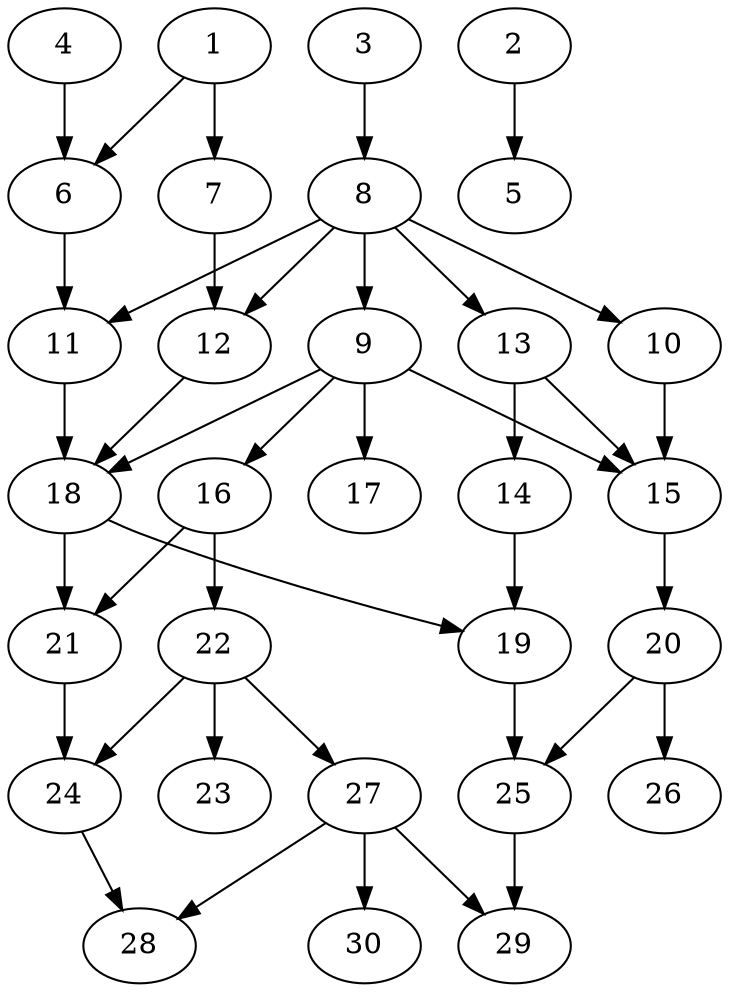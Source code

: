 // DAG automatically generated by daggen at Thu Oct  3 14:04:18 2019
// ./daggen --dot -n 30 --ccr 0.3 --fat 0.5 --regular 0.9 --density 0.5 --mindata 5242880 --maxdata 52428800 
digraph G {
  1 [size="76386987", alpha="0.07", expect_size="22916096"] 
  1 -> 6 [size ="22916096"]
  1 -> 7 [size ="22916096"]
  2 [size="62508373", alpha="0.06", expect_size="18752512"] 
  2 -> 5 [size ="18752512"]
  3 [size="150265173", alpha="0.11", expect_size="45079552"] 
  3 -> 8 [size ="45079552"]
  4 [size="170216107", alpha="0.17", expect_size="51064832"] 
  4 -> 6 [size ="51064832"]
  5 [size="168731307", alpha="0.10", expect_size="50619392"] 
  6 [size="117524480", alpha="0.04", expect_size="35257344"] 
  6 -> 11 [size ="35257344"]
  7 [size="45424640", alpha="0.01", expect_size="13627392"] 
  7 -> 12 [size ="13627392"]
  8 [size="47926613", alpha="0.06", expect_size="14377984"] 
  8 -> 9 [size ="14377984"]
  8 -> 10 [size ="14377984"]
  8 -> 11 [size ="14377984"]
  8 -> 12 [size ="14377984"]
  8 -> 13 [size ="14377984"]
  9 [size="119552000", alpha="0.04", expect_size="35865600"] 
  9 -> 15 [size ="35865600"]
  9 -> 16 [size ="35865600"]
  9 -> 17 [size ="35865600"]
  9 -> 18 [size ="35865600"]
  10 [size="56480427", alpha="0.16", expect_size="16944128"] 
  10 -> 15 [size ="16944128"]
  11 [size="97563307", alpha="0.05", expect_size="29268992"] 
  11 -> 18 [size ="29268992"]
  12 [size="152354133", alpha="0.01", expect_size="45706240"] 
  12 -> 18 [size ="45706240"]
  13 [size="39703893", alpha="0.11", expect_size="11911168"] 
  13 -> 14 [size ="11911168"]
  13 -> 15 [size ="11911168"]
  14 [size="129239040", alpha="0.06", expect_size="38771712"] 
  14 -> 19 [size ="38771712"]
  15 [size="109008213", alpha="0.18", expect_size="32702464"] 
  15 -> 20 [size ="32702464"]
  16 [size="30231893", alpha="0.11", expect_size="9069568"] 
  16 -> 21 [size ="9069568"]
  16 -> 22 [size ="9069568"]
  17 [size="64610987", alpha="0.14", expect_size="19383296"] 
  18 [size="74970453", alpha="0.01", expect_size="22491136"] 
  18 -> 19 [size ="22491136"]
  18 -> 21 [size ="22491136"]
  19 [size="122347520", alpha="0.13", expect_size="36704256"] 
  19 -> 25 [size ="36704256"]
  20 [size="152589653", alpha="0.14", expect_size="45776896"] 
  20 -> 25 [size ="45776896"]
  20 -> 26 [size ="45776896"]
  21 [size="121128960", alpha="0.03", expect_size="36338688"] 
  21 -> 24 [size ="36338688"]
  22 [size="156627627", alpha="0.17", expect_size="46988288"] 
  22 -> 23 [size ="46988288"]
  22 -> 24 [size ="46988288"]
  22 -> 27 [size ="46988288"]
  23 [size="161187840", alpha="0.09", expect_size="48356352"] 
  24 [size="89234773", alpha="0.20", expect_size="26770432"] 
  24 -> 28 [size ="26770432"]
  25 [size="139888640", alpha="0.10", expect_size="41966592"] 
  25 -> 29 [size ="41966592"]
  26 [size="121122133", alpha="0.12", expect_size="36336640"] 
  27 [size="48725333", alpha="0.19", expect_size="14617600"] 
  27 -> 28 [size ="14617600"]
  27 -> 29 [size ="14617600"]
  27 -> 30 [size ="14617600"]
  28 [size="161126400", alpha="0.09", expect_size="48337920"] 
  29 [size="171823787", alpha="0.12", expect_size="51547136"] 
  30 [size="115213653", alpha="0.00", expect_size="34564096"] 
}
